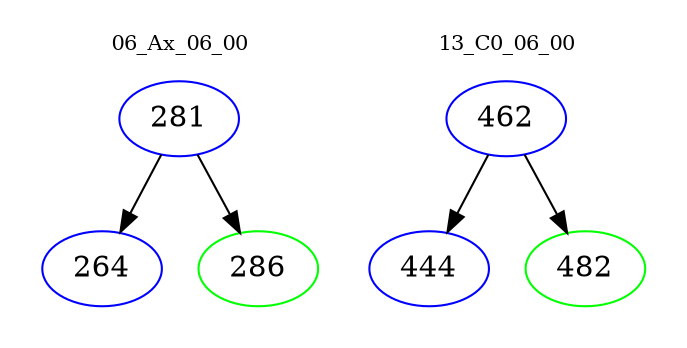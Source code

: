 digraph{
subgraph cluster_0 {
color = white
label = "06_Ax_06_00";
fontsize=10;
T0_281 [label="281", color="blue"]
T0_281 -> T0_264 [color="black"]
T0_264 [label="264", color="blue"]
T0_281 -> T0_286 [color="black"]
T0_286 [label="286", color="green"]
}
subgraph cluster_1 {
color = white
label = "13_C0_06_00";
fontsize=10;
T1_462 [label="462", color="blue"]
T1_462 -> T1_444 [color="black"]
T1_444 [label="444", color="blue"]
T1_462 -> T1_482 [color="black"]
T1_482 [label="482", color="green"]
}
}

